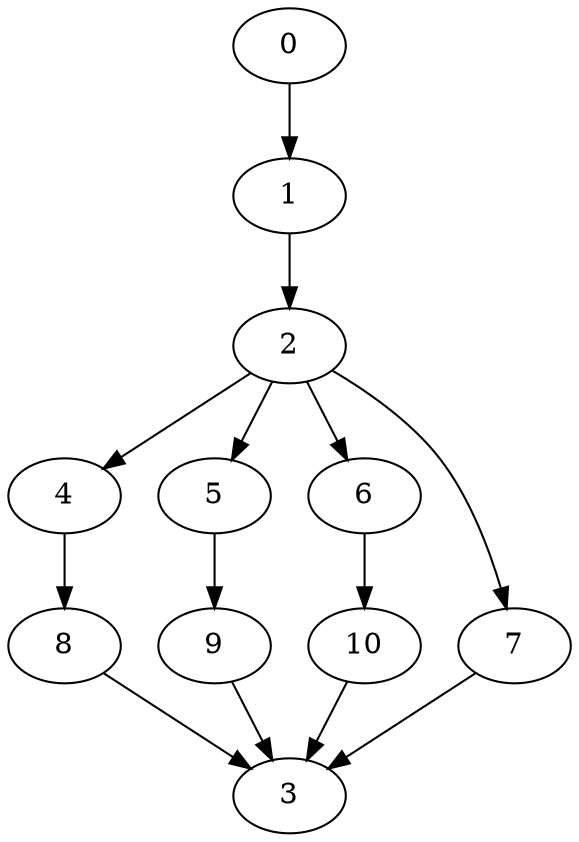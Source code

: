 digraph "SeriesParallel-MaxBf-4_Nodes_11_CCR_2.0_WeightType_Random" {
	0	 [Weight=6];
	1	 [Weight=10];
	0 -> 1	 [Weight=7];
	2	 [Weight=4];
	1 -> 2	 [Weight=12];
	4	 [Weight=6];
	2 -> 4	 [Weight=7];
	5	 [Weight=2];
	2 -> 5	 [Weight=5];
	6	 [Weight=5];
	2 -> 6	 [Weight=12];
	7	 [Weight=3];
	2 -> 7	 [Weight=14];
	3	 [Weight=7];
	8	 [Weight=10];
	4 -> 8	 [Weight=7];
	9	 [Weight=2];
	5 -> 9	 [Weight=15];
	10	 [Weight=5];
	6 -> 10	 [Weight=12];
	7 -> 3	 [Weight=7];
	8 -> 3	 [Weight=7];
	9 -> 3	 [Weight=10];
	10 -> 3	 [Weight=7];
}
